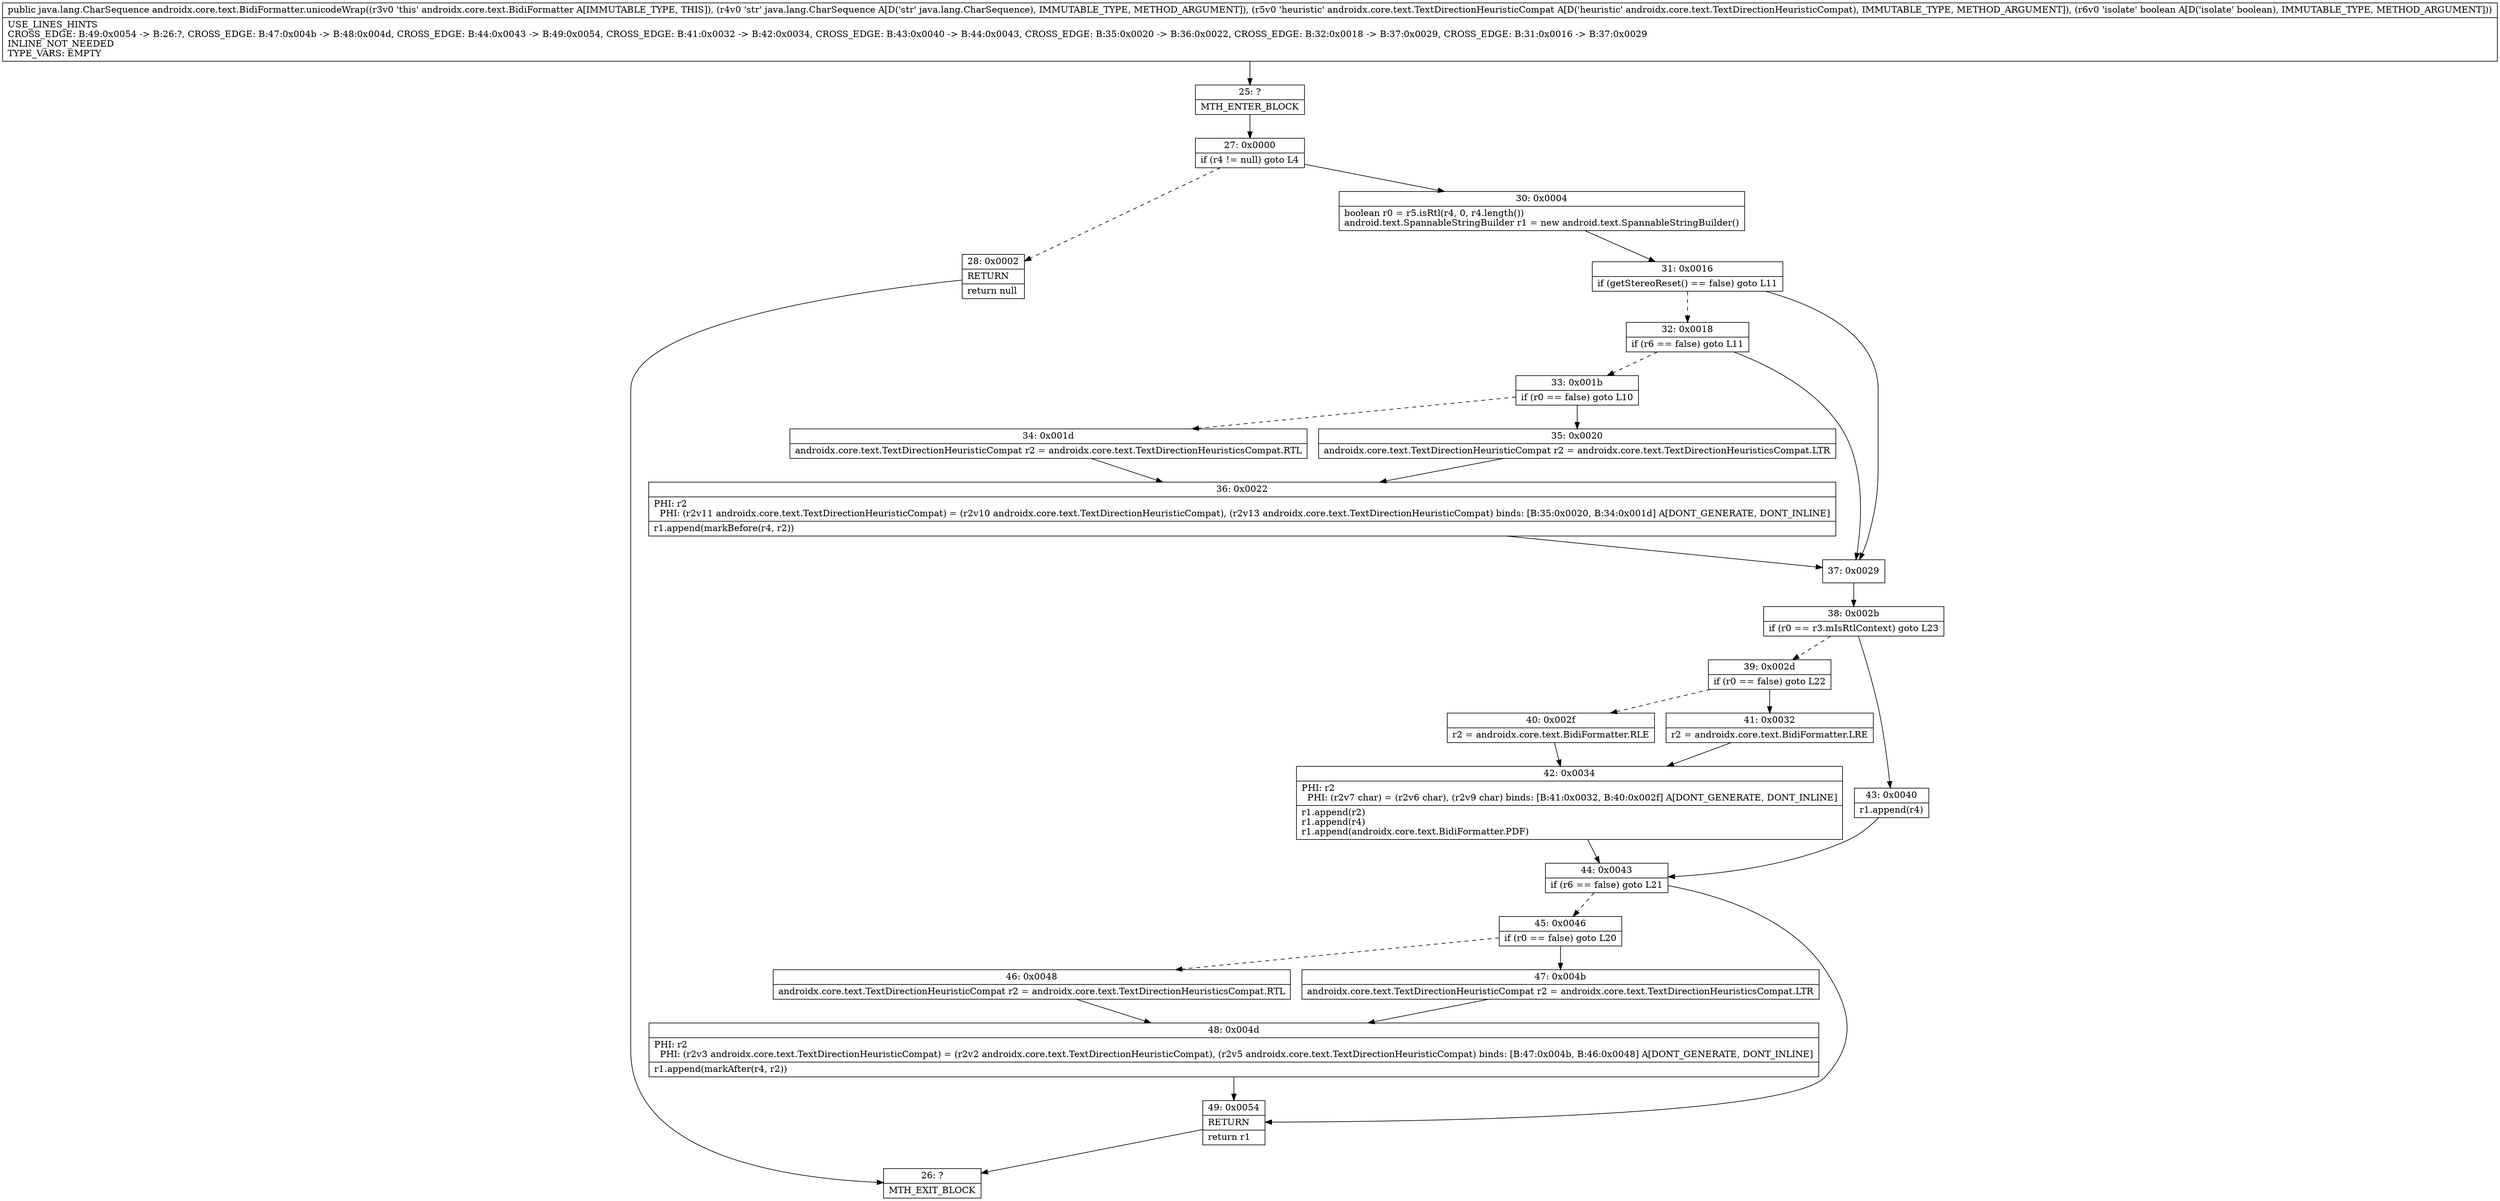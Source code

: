 digraph "CFG forandroidx.core.text.BidiFormatter.unicodeWrap(Ljava\/lang\/CharSequence;Landroidx\/core\/text\/TextDirectionHeuristicCompat;Z)Ljava\/lang\/CharSequence;" {
Node_25 [shape=record,label="{25\:\ ?|MTH_ENTER_BLOCK\l}"];
Node_27 [shape=record,label="{27\:\ 0x0000|if (r4 != null) goto L4\l}"];
Node_28 [shape=record,label="{28\:\ 0x0002|RETURN\l|return null\l}"];
Node_26 [shape=record,label="{26\:\ ?|MTH_EXIT_BLOCK\l}"];
Node_30 [shape=record,label="{30\:\ 0x0004|boolean r0 = r5.isRtl(r4, 0, r4.length())\landroid.text.SpannableStringBuilder r1 = new android.text.SpannableStringBuilder()\l}"];
Node_31 [shape=record,label="{31\:\ 0x0016|if (getStereoReset() == false) goto L11\l}"];
Node_32 [shape=record,label="{32\:\ 0x0018|if (r6 == false) goto L11\l}"];
Node_33 [shape=record,label="{33\:\ 0x001b|if (r0 == false) goto L10\l}"];
Node_34 [shape=record,label="{34\:\ 0x001d|androidx.core.text.TextDirectionHeuristicCompat r2 = androidx.core.text.TextDirectionHeuristicsCompat.RTL\l}"];
Node_36 [shape=record,label="{36\:\ 0x0022|PHI: r2 \l  PHI: (r2v11 androidx.core.text.TextDirectionHeuristicCompat) = (r2v10 androidx.core.text.TextDirectionHeuristicCompat), (r2v13 androidx.core.text.TextDirectionHeuristicCompat) binds: [B:35:0x0020, B:34:0x001d] A[DONT_GENERATE, DONT_INLINE]\l|r1.append(markBefore(r4, r2))\l}"];
Node_35 [shape=record,label="{35\:\ 0x0020|androidx.core.text.TextDirectionHeuristicCompat r2 = androidx.core.text.TextDirectionHeuristicsCompat.LTR\l}"];
Node_37 [shape=record,label="{37\:\ 0x0029}"];
Node_38 [shape=record,label="{38\:\ 0x002b|if (r0 == r3.mIsRtlContext) goto L23\l}"];
Node_39 [shape=record,label="{39\:\ 0x002d|if (r0 == false) goto L22\l}"];
Node_40 [shape=record,label="{40\:\ 0x002f|r2 = androidx.core.text.BidiFormatter.RLE\l}"];
Node_42 [shape=record,label="{42\:\ 0x0034|PHI: r2 \l  PHI: (r2v7 char) = (r2v6 char), (r2v9 char) binds: [B:41:0x0032, B:40:0x002f] A[DONT_GENERATE, DONT_INLINE]\l|r1.append(r2)\lr1.append(r4)\lr1.append(androidx.core.text.BidiFormatter.PDF)\l}"];
Node_44 [shape=record,label="{44\:\ 0x0043|if (r6 == false) goto L21\l}"];
Node_45 [shape=record,label="{45\:\ 0x0046|if (r0 == false) goto L20\l}"];
Node_46 [shape=record,label="{46\:\ 0x0048|androidx.core.text.TextDirectionHeuristicCompat r2 = androidx.core.text.TextDirectionHeuristicsCompat.RTL\l}"];
Node_48 [shape=record,label="{48\:\ 0x004d|PHI: r2 \l  PHI: (r2v3 androidx.core.text.TextDirectionHeuristicCompat) = (r2v2 androidx.core.text.TextDirectionHeuristicCompat), (r2v5 androidx.core.text.TextDirectionHeuristicCompat) binds: [B:47:0x004b, B:46:0x0048] A[DONT_GENERATE, DONT_INLINE]\l|r1.append(markAfter(r4, r2))\l}"];
Node_47 [shape=record,label="{47\:\ 0x004b|androidx.core.text.TextDirectionHeuristicCompat r2 = androidx.core.text.TextDirectionHeuristicsCompat.LTR\l}"];
Node_49 [shape=record,label="{49\:\ 0x0054|RETURN\l|return r1\l}"];
Node_41 [shape=record,label="{41\:\ 0x0032|r2 = androidx.core.text.BidiFormatter.LRE\l}"];
Node_43 [shape=record,label="{43\:\ 0x0040|r1.append(r4)\l}"];
MethodNode[shape=record,label="{public java.lang.CharSequence androidx.core.text.BidiFormatter.unicodeWrap((r3v0 'this' androidx.core.text.BidiFormatter A[IMMUTABLE_TYPE, THIS]), (r4v0 'str' java.lang.CharSequence A[D('str' java.lang.CharSequence), IMMUTABLE_TYPE, METHOD_ARGUMENT]), (r5v0 'heuristic' androidx.core.text.TextDirectionHeuristicCompat A[D('heuristic' androidx.core.text.TextDirectionHeuristicCompat), IMMUTABLE_TYPE, METHOD_ARGUMENT]), (r6v0 'isolate' boolean A[D('isolate' boolean), IMMUTABLE_TYPE, METHOD_ARGUMENT]))  | USE_LINES_HINTS\lCROSS_EDGE: B:49:0x0054 \-\> B:26:?, CROSS_EDGE: B:47:0x004b \-\> B:48:0x004d, CROSS_EDGE: B:44:0x0043 \-\> B:49:0x0054, CROSS_EDGE: B:41:0x0032 \-\> B:42:0x0034, CROSS_EDGE: B:43:0x0040 \-\> B:44:0x0043, CROSS_EDGE: B:35:0x0020 \-\> B:36:0x0022, CROSS_EDGE: B:32:0x0018 \-\> B:37:0x0029, CROSS_EDGE: B:31:0x0016 \-\> B:37:0x0029\lINLINE_NOT_NEEDED\lTYPE_VARS: EMPTY\l}"];
MethodNode -> Node_25;Node_25 -> Node_27;
Node_27 -> Node_28[style=dashed];
Node_27 -> Node_30;
Node_28 -> Node_26;
Node_30 -> Node_31;
Node_31 -> Node_32[style=dashed];
Node_31 -> Node_37;
Node_32 -> Node_33[style=dashed];
Node_32 -> Node_37;
Node_33 -> Node_34[style=dashed];
Node_33 -> Node_35;
Node_34 -> Node_36;
Node_36 -> Node_37;
Node_35 -> Node_36;
Node_37 -> Node_38;
Node_38 -> Node_39[style=dashed];
Node_38 -> Node_43;
Node_39 -> Node_40[style=dashed];
Node_39 -> Node_41;
Node_40 -> Node_42;
Node_42 -> Node_44;
Node_44 -> Node_45[style=dashed];
Node_44 -> Node_49;
Node_45 -> Node_46[style=dashed];
Node_45 -> Node_47;
Node_46 -> Node_48;
Node_48 -> Node_49;
Node_47 -> Node_48;
Node_49 -> Node_26;
Node_41 -> Node_42;
Node_43 -> Node_44;
}

